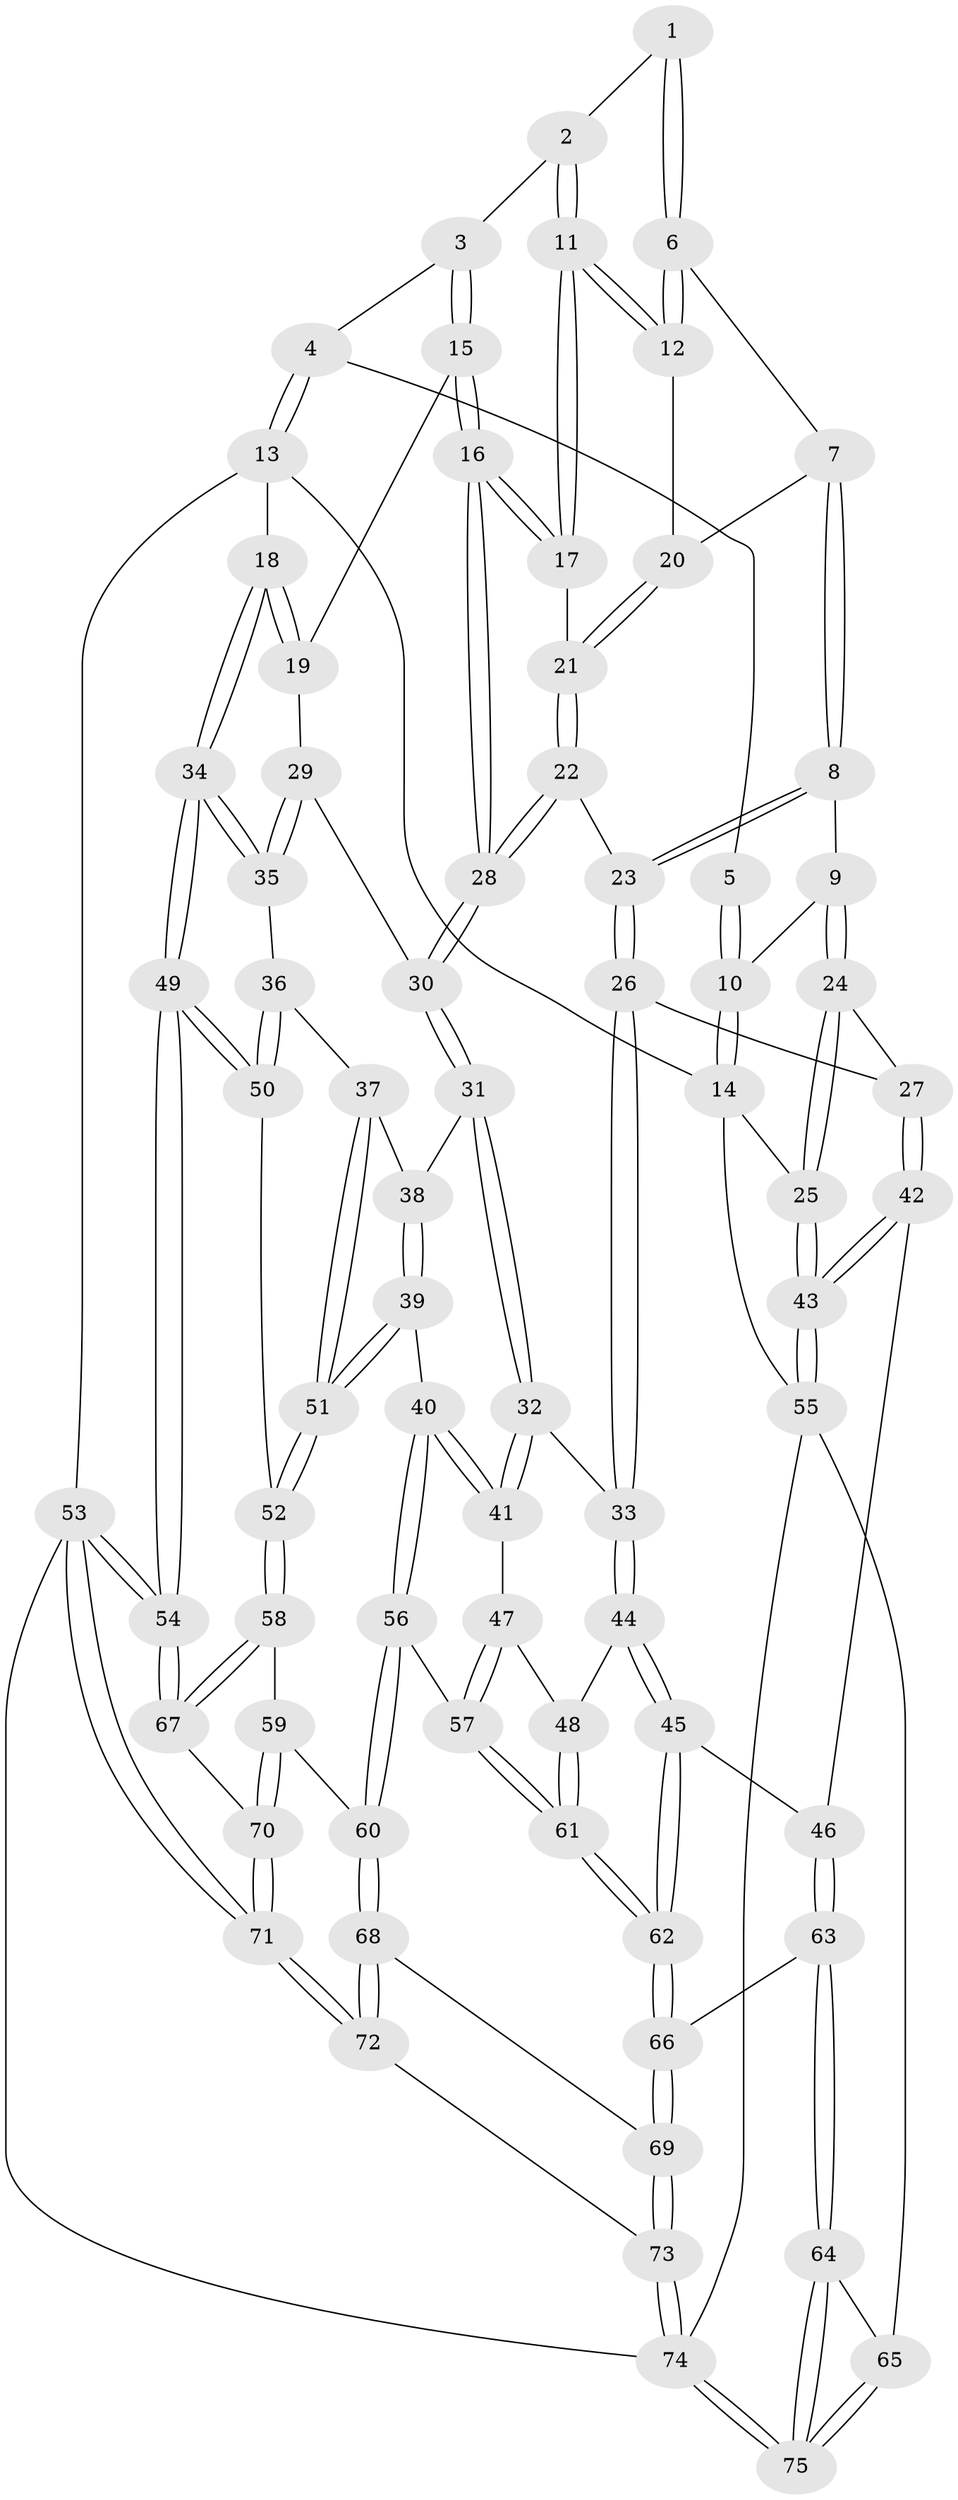 // coarse degree distribution, {3: 0.21951219512195122, 4: 0.5121951219512195, 5: 0.21951219512195122, 6: 0.04878048780487805}
// Generated by graph-tools (version 1.1) at 2025/52/02/27/25 19:52:39]
// undirected, 75 vertices, 184 edges
graph export_dot {
graph [start="1"]
  node [color=gray90,style=filled];
  1 [pos="+0.5186926761266056+0.021103145875965477"];
  2 [pos="+0.6726073096812195+0.058606754273191994"];
  3 [pos="+0.8037422887613773+0.01342344770765623"];
  4 [pos="+0.9191046974026568+0"];
  5 [pos="+0.40418500300025106+0"];
  6 [pos="+0.5440462436053353+0.08111167054071405"];
  7 [pos="+0.4797745670560707+0.15991100451912316"];
  8 [pos="+0.38514753282447617+0.1672315790715886"];
  9 [pos="+0.3105865607769311+0.08826907035274911"];
  10 [pos="+0.2616427571681425+0"];
  11 [pos="+0.5867789084890808+0.13418687627022644"];
  12 [pos="+0.5853568746464954+0.13304849889316164"];
  13 [pos="+1+0"];
  14 [pos="+0+0"];
  15 [pos="+0.7912676048871237+0.08000769027650244"];
  16 [pos="+0.6854636299677351+0.23974261748270953"];
  17 [pos="+0.6111048711766187+0.17096645068970742"];
  18 [pos="+1+0.08270565240282265"];
  19 [pos="+0.8965104453134102+0.22357181250052174"];
  20 [pos="+0.5037797292586504+0.18384163850934146"];
  21 [pos="+0.5044794363287417+0.22350349234524966"];
  22 [pos="+0.470737963219992+0.28814320485575556"];
  23 [pos="+0.44560893319406697+0.29535118512541125"];
  24 [pos="+0.2178119896448516+0.31506415427846735"];
  25 [pos="+0+0.32779974485487906"];
  26 [pos="+0.3651968389997134+0.42873380207562917"];
  27 [pos="+0.352696909140371+0.4267059530651222"];
  28 [pos="+0.6897149137371197+0.3138150285652317"];
  29 [pos="+0.8093048726045383+0.37330572300175346"];
  30 [pos="+0.7123453781966589+0.3558026485361135"];
  31 [pos="+0.6660369207806768+0.4217190016788589"];
  32 [pos="+0.5526542254876547+0.5033925112191504"];
  33 [pos="+0.4048469388342187+0.4720506380054262"];
  34 [pos="+1+0.4430919511428567"];
  35 [pos="+0.9180060052004171+0.45239883486958"];
  36 [pos="+0.8714014293277713+0.5530311268783099"];
  37 [pos="+0.8430327809426827+0.5781407147415571"];
  38 [pos="+0.705621696151039+0.5167670653022273"];
  39 [pos="+0.7314629660659995+0.6329478589212694"];
  40 [pos="+0.6735020272765601+0.653163840411121"];
  41 [pos="+0.5739785982956428+0.5870901387936379"];
  42 [pos="+0.1166863277377118+0.6109170411010234"];
  43 [pos="+0+0.5449330410873093"];
  44 [pos="+0.3955105964268692+0.527292367463238"];
  45 [pos="+0.33070019430134484+0.6675014140079086"];
  46 [pos="+0.12161457982261341+0.61671442948846"];
  47 [pos="+0.5565166469964995+0.6175495071248035"];
  48 [pos="+0.47155035957992+0.6817204977865912"];
  49 [pos="+1+0.7770507134548457"];
  50 [pos="+0.9576541354057946+0.714598378507219"];
  51 [pos="+0.7857059990940953+0.6419408303787717"];
  52 [pos="+0.8260291137110863+0.7512193418318944"];
  53 [pos="+1+1"];
  54 [pos="+1+1"];
  55 [pos="+0+0.8817736881231402"];
  56 [pos="+0.6358836730467076+0.8111009449084363"];
  57 [pos="+0.5761164785735527+0.7958872224048938"];
  58 [pos="+0.7991789061005046+0.8146753305516914"];
  59 [pos="+0.7049444377091842+0.8490262948502796"];
  60 [pos="+0.6691879008568332+0.8451236716658659"];
  61 [pos="+0.4220826775876457+0.8020765694394366"];
  62 [pos="+0.3964772921124963+0.8144821282648029"];
  63 [pos="+0.18866389317417553+0.8397622036076225"];
  64 [pos="+0.1793222651405709+0.8520129771159483"];
  65 [pos="+0+0.8867077641967571"];
  66 [pos="+0.39498038195818547+0.8168381239129215"];
  67 [pos="+0.8897317773030837+0.8898949505850131"];
  68 [pos="+0.652525738314107+0.8776580936732036"];
  69 [pos="+0.43228847392113723+1"];
  70 [pos="+0.7846791809326347+1"];
  71 [pos="+0.7819302446152925+1"];
  72 [pos="+0.6493448592614403+1"];
  73 [pos="+0.41145974304667493+1"];
  74 [pos="+0.25791922231033837+1"];
  75 [pos="+0.20542561571038734+1"];
  1 -- 2;
  1 -- 6;
  1 -- 6;
  2 -- 3;
  2 -- 11;
  2 -- 11;
  3 -- 4;
  3 -- 15;
  3 -- 15;
  4 -- 5;
  4 -- 13;
  4 -- 13;
  5 -- 10;
  5 -- 10;
  6 -- 7;
  6 -- 12;
  6 -- 12;
  7 -- 8;
  7 -- 8;
  7 -- 20;
  8 -- 9;
  8 -- 23;
  8 -- 23;
  9 -- 10;
  9 -- 24;
  9 -- 24;
  10 -- 14;
  10 -- 14;
  11 -- 12;
  11 -- 12;
  11 -- 17;
  11 -- 17;
  12 -- 20;
  13 -- 14;
  13 -- 18;
  13 -- 53;
  14 -- 25;
  14 -- 55;
  15 -- 16;
  15 -- 16;
  15 -- 19;
  16 -- 17;
  16 -- 17;
  16 -- 28;
  16 -- 28;
  17 -- 21;
  18 -- 19;
  18 -- 19;
  18 -- 34;
  18 -- 34;
  19 -- 29;
  20 -- 21;
  20 -- 21;
  21 -- 22;
  21 -- 22;
  22 -- 23;
  22 -- 28;
  22 -- 28;
  23 -- 26;
  23 -- 26;
  24 -- 25;
  24 -- 25;
  24 -- 27;
  25 -- 43;
  25 -- 43;
  26 -- 27;
  26 -- 33;
  26 -- 33;
  27 -- 42;
  27 -- 42;
  28 -- 30;
  28 -- 30;
  29 -- 30;
  29 -- 35;
  29 -- 35;
  30 -- 31;
  30 -- 31;
  31 -- 32;
  31 -- 32;
  31 -- 38;
  32 -- 33;
  32 -- 41;
  32 -- 41;
  33 -- 44;
  33 -- 44;
  34 -- 35;
  34 -- 35;
  34 -- 49;
  34 -- 49;
  35 -- 36;
  36 -- 37;
  36 -- 50;
  36 -- 50;
  37 -- 38;
  37 -- 51;
  37 -- 51;
  38 -- 39;
  38 -- 39;
  39 -- 40;
  39 -- 51;
  39 -- 51;
  40 -- 41;
  40 -- 41;
  40 -- 56;
  40 -- 56;
  41 -- 47;
  42 -- 43;
  42 -- 43;
  42 -- 46;
  43 -- 55;
  43 -- 55;
  44 -- 45;
  44 -- 45;
  44 -- 48;
  45 -- 46;
  45 -- 62;
  45 -- 62;
  46 -- 63;
  46 -- 63;
  47 -- 48;
  47 -- 57;
  47 -- 57;
  48 -- 61;
  48 -- 61;
  49 -- 50;
  49 -- 50;
  49 -- 54;
  49 -- 54;
  50 -- 52;
  51 -- 52;
  51 -- 52;
  52 -- 58;
  52 -- 58;
  53 -- 54;
  53 -- 54;
  53 -- 71;
  53 -- 71;
  53 -- 74;
  54 -- 67;
  54 -- 67;
  55 -- 65;
  55 -- 74;
  56 -- 57;
  56 -- 60;
  56 -- 60;
  57 -- 61;
  57 -- 61;
  58 -- 59;
  58 -- 67;
  58 -- 67;
  59 -- 60;
  59 -- 70;
  59 -- 70;
  60 -- 68;
  60 -- 68;
  61 -- 62;
  61 -- 62;
  62 -- 66;
  62 -- 66;
  63 -- 64;
  63 -- 64;
  63 -- 66;
  64 -- 65;
  64 -- 75;
  64 -- 75;
  65 -- 75;
  65 -- 75;
  66 -- 69;
  66 -- 69;
  67 -- 70;
  68 -- 69;
  68 -- 72;
  68 -- 72;
  69 -- 73;
  69 -- 73;
  70 -- 71;
  70 -- 71;
  71 -- 72;
  71 -- 72;
  72 -- 73;
  73 -- 74;
  73 -- 74;
  74 -- 75;
  74 -- 75;
}

